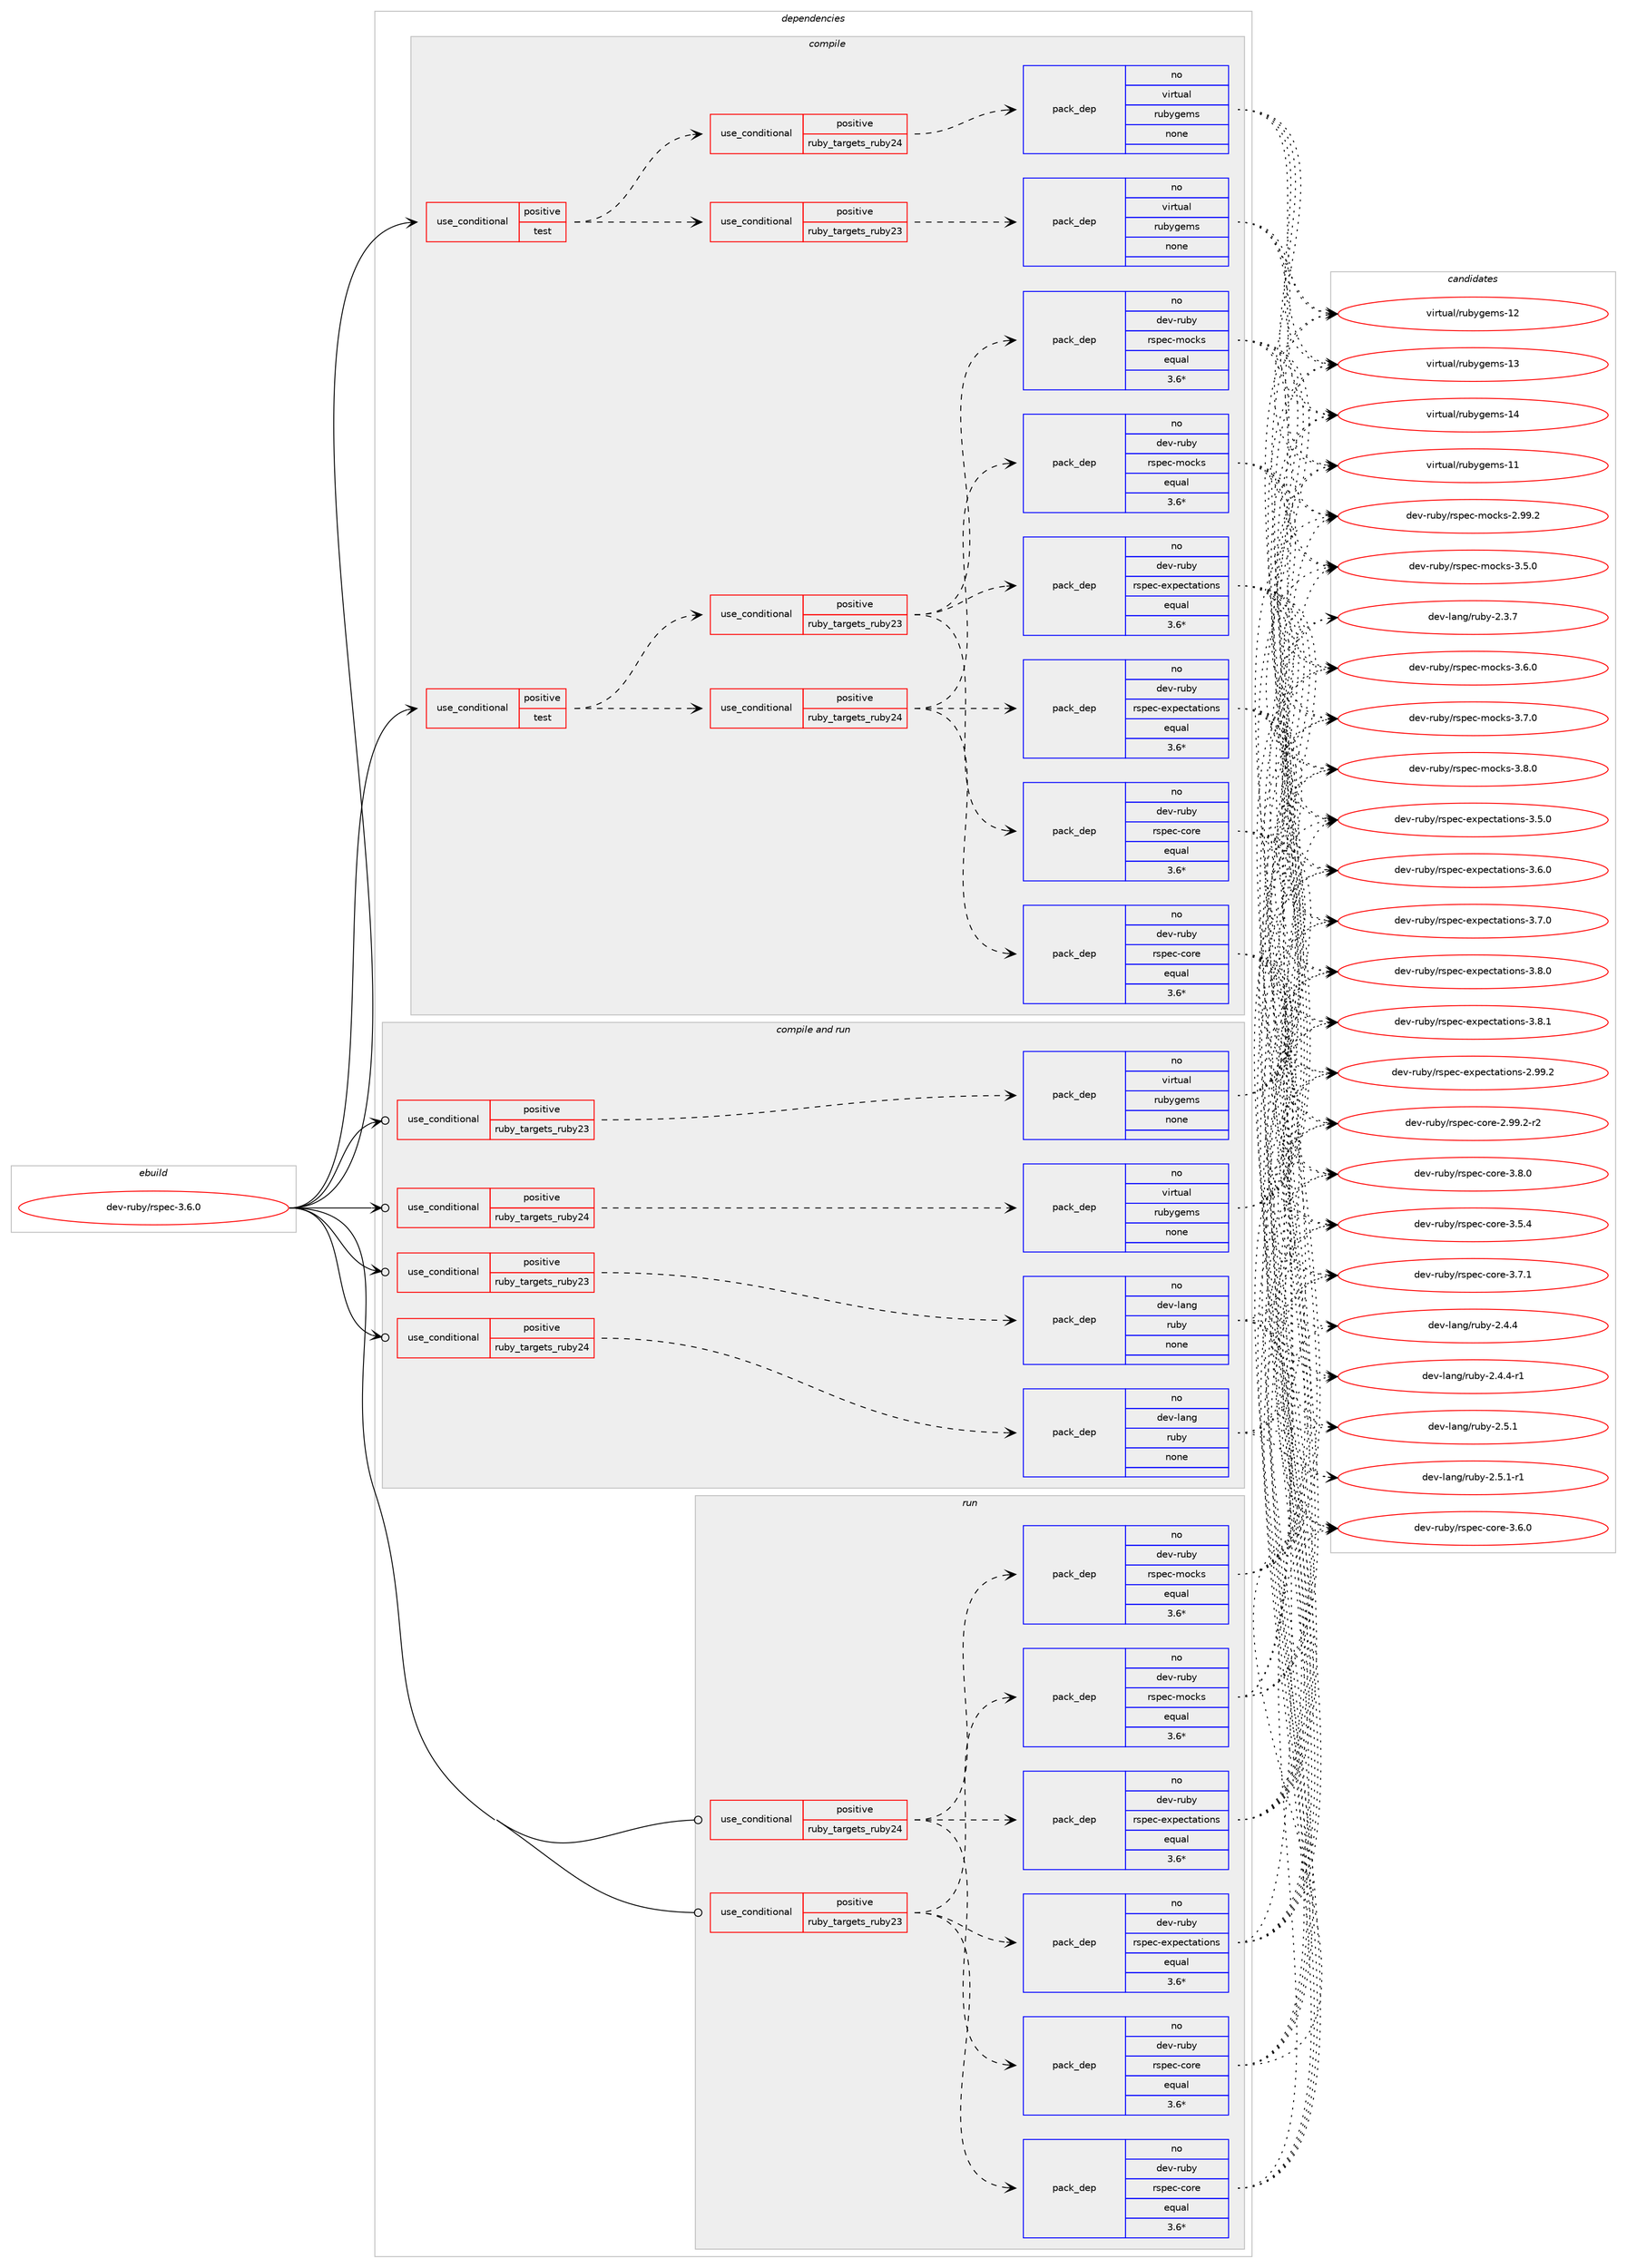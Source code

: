 digraph prolog {

# *************
# Graph options
# *************

newrank=true;
concentrate=true;
compound=true;
graph [rankdir=LR,fontname=Helvetica,fontsize=10,ranksep=1.5];#, ranksep=2.5, nodesep=0.2];
edge  [arrowhead=vee];
node  [fontname=Helvetica,fontsize=10];

# **********
# The ebuild
# **********

subgraph cluster_leftcol {
color=gray;
rank=same;
label=<<i>ebuild</i>>;
id [label="dev-ruby/rspec-3.6.0", color=red, width=4, href="../dev-ruby/rspec-3.6.0.svg"];
}

# ****************
# The dependencies
# ****************

subgraph cluster_midcol {
color=gray;
label=<<i>dependencies</i>>;
subgraph cluster_compile {
fillcolor="#eeeeee";
style=filled;
label=<<i>compile</i>>;
subgraph cond1719 {
dependency5247 [label=<<TABLE BORDER="0" CELLBORDER="1" CELLSPACING="0" CELLPADDING="4"><TR><TD ROWSPAN="3" CELLPADDING="10">use_conditional</TD></TR><TR><TD>positive</TD></TR><TR><TD>test</TD></TR></TABLE>>, shape=none, color=red];
subgraph cond1720 {
dependency5248 [label=<<TABLE BORDER="0" CELLBORDER="1" CELLSPACING="0" CELLPADDING="4"><TR><TD ROWSPAN="3" CELLPADDING="10">use_conditional</TD></TR><TR><TD>positive</TD></TR><TR><TD>ruby_targets_ruby23</TD></TR></TABLE>>, shape=none, color=red];
subgraph pack3427 {
dependency5249 [label=<<TABLE BORDER="0" CELLBORDER="1" CELLSPACING="0" CELLPADDING="4" WIDTH="220"><TR><TD ROWSPAN="6" CELLPADDING="30">pack_dep</TD></TR><TR><TD WIDTH="110">no</TD></TR><TR><TD>dev-ruby</TD></TR><TR><TD>rspec-core</TD></TR><TR><TD>equal</TD></TR><TR><TD>3.6*</TD></TR></TABLE>>, shape=none, color=blue];
}
dependency5248:e -> dependency5249:w [weight=20,style="dashed",arrowhead="vee"];
subgraph pack3428 {
dependency5250 [label=<<TABLE BORDER="0" CELLBORDER="1" CELLSPACING="0" CELLPADDING="4" WIDTH="220"><TR><TD ROWSPAN="6" CELLPADDING="30">pack_dep</TD></TR><TR><TD WIDTH="110">no</TD></TR><TR><TD>dev-ruby</TD></TR><TR><TD>rspec-expectations</TD></TR><TR><TD>equal</TD></TR><TR><TD>3.6*</TD></TR></TABLE>>, shape=none, color=blue];
}
dependency5248:e -> dependency5250:w [weight=20,style="dashed",arrowhead="vee"];
subgraph pack3429 {
dependency5251 [label=<<TABLE BORDER="0" CELLBORDER="1" CELLSPACING="0" CELLPADDING="4" WIDTH="220"><TR><TD ROWSPAN="6" CELLPADDING="30">pack_dep</TD></TR><TR><TD WIDTH="110">no</TD></TR><TR><TD>dev-ruby</TD></TR><TR><TD>rspec-mocks</TD></TR><TR><TD>equal</TD></TR><TR><TD>3.6*</TD></TR></TABLE>>, shape=none, color=blue];
}
dependency5248:e -> dependency5251:w [weight=20,style="dashed",arrowhead="vee"];
}
dependency5247:e -> dependency5248:w [weight=20,style="dashed",arrowhead="vee"];
subgraph cond1721 {
dependency5252 [label=<<TABLE BORDER="0" CELLBORDER="1" CELLSPACING="0" CELLPADDING="4"><TR><TD ROWSPAN="3" CELLPADDING="10">use_conditional</TD></TR><TR><TD>positive</TD></TR><TR><TD>ruby_targets_ruby24</TD></TR></TABLE>>, shape=none, color=red];
subgraph pack3430 {
dependency5253 [label=<<TABLE BORDER="0" CELLBORDER="1" CELLSPACING="0" CELLPADDING="4" WIDTH="220"><TR><TD ROWSPAN="6" CELLPADDING="30">pack_dep</TD></TR><TR><TD WIDTH="110">no</TD></TR><TR><TD>dev-ruby</TD></TR><TR><TD>rspec-core</TD></TR><TR><TD>equal</TD></TR><TR><TD>3.6*</TD></TR></TABLE>>, shape=none, color=blue];
}
dependency5252:e -> dependency5253:w [weight=20,style="dashed",arrowhead="vee"];
subgraph pack3431 {
dependency5254 [label=<<TABLE BORDER="0" CELLBORDER="1" CELLSPACING="0" CELLPADDING="4" WIDTH="220"><TR><TD ROWSPAN="6" CELLPADDING="30">pack_dep</TD></TR><TR><TD WIDTH="110">no</TD></TR><TR><TD>dev-ruby</TD></TR><TR><TD>rspec-expectations</TD></TR><TR><TD>equal</TD></TR><TR><TD>3.6*</TD></TR></TABLE>>, shape=none, color=blue];
}
dependency5252:e -> dependency5254:w [weight=20,style="dashed",arrowhead="vee"];
subgraph pack3432 {
dependency5255 [label=<<TABLE BORDER="0" CELLBORDER="1" CELLSPACING="0" CELLPADDING="4" WIDTH="220"><TR><TD ROWSPAN="6" CELLPADDING="30">pack_dep</TD></TR><TR><TD WIDTH="110">no</TD></TR><TR><TD>dev-ruby</TD></TR><TR><TD>rspec-mocks</TD></TR><TR><TD>equal</TD></TR><TR><TD>3.6*</TD></TR></TABLE>>, shape=none, color=blue];
}
dependency5252:e -> dependency5255:w [weight=20,style="dashed",arrowhead="vee"];
}
dependency5247:e -> dependency5252:w [weight=20,style="dashed",arrowhead="vee"];
}
id:e -> dependency5247:w [weight=20,style="solid",arrowhead="vee"];
subgraph cond1722 {
dependency5256 [label=<<TABLE BORDER="0" CELLBORDER="1" CELLSPACING="0" CELLPADDING="4"><TR><TD ROWSPAN="3" CELLPADDING="10">use_conditional</TD></TR><TR><TD>positive</TD></TR><TR><TD>test</TD></TR></TABLE>>, shape=none, color=red];
subgraph cond1723 {
dependency5257 [label=<<TABLE BORDER="0" CELLBORDER="1" CELLSPACING="0" CELLPADDING="4"><TR><TD ROWSPAN="3" CELLPADDING="10">use_conditional</TD></TR><TR><TD>positive</TD></TR><TR><TD>ruby_targets_ruby23</TD></TR></TABLE>>, shape=none, color=red];
subgraph pack3433 {
dependency5258 [label=<<TABLE BORDER="0" CELLBORDER="1" CELLSPACING="0" CELLPADDING="4" WIDTH="220"><TR><TD ROWSPAN="6" CELLPADDING="30">pack_dep</TD></TR><TR><TD WIDTH="110">no</TD></TR><TR><TD>virtual</TD></TR><TR><TD>rubygems</TD></TR><TR><TD>none</TD></TR><TR><TD></TD></TR></TABLE>>, shape=none, color=blue];
}
dependency5257:e -> dependency5258:w [weight=20,style="dashed",arrowhead="vee"];
}
dependency5256:e -> dependency5257:w [weight=20,style="dashed",arrowhead="vee"];
subgraph cond1724 {
dependency5259 [label=<<TABLE BORDER="0" CELLBORDER="1" CELLSPACING="0" CELLPADDING="4"><TR><TD ROWSPAN="3" CELLPADDING="10">use_conditional</TD></TR><TR><TD>positive</TD></TR><TR><TD>ruby_targets_ruby24</TD></TR></TABLE>>, shape=none, color=red];
subgraph pack3434 {
dependency5260 [label=<<TABLE BORDER="0" CELLBORDER="1" CELLSPACING="0" CELLPADDING="4" WIDTH="220"><TR><TD ROWSPAN="6" CELLPADDING="30">pack_dep</TD></TR><TR><TD WIDTH="110">no</TD></TR><TR><TD>virtual</TD></TR><TR><TD>rubygems</TD></TR><TR><TD>none</TD></TR><TR><TD></TD></TR></TABLE>>, shape=none, color=blue];
}
dependency5259:e -> dependency5260:w [weight=20,style="dashed",arrowhead="vee"];
}
dependency5256:e -> dependency5259:w [weight=20,style="dashed",arrowhead="vee"];
}
id:e -> dependency5256:w [weight=20,style="solid",arrowhead="vee"];
}
subgraph cluster_compileandrun {
fillcolor="#eeeeee";
style=filled;
label=<<i>compile and run</i>>;
subgraph cond1725 {
dependency5261 [label=<<TABLE BORDER="0" CELLBORDER="1" CELLSPACING="0" CELLPADDING="4"><TR><TD ROWSPAN="3" CELLPADDING="10">use_conditional</TD></TR><TR><TD>positive</TD></TR><TR><TD>ruby_targets_ruby23</TD></TR></TABLE>>, shape=none, color=red];
subgraph pack3435 {
dependency5262 [label=<<TABLE BORDER="0" CELLBORDER="1" CELLSPACING="0" CELLPADDING="4" WIDTH="220"><TR><TD ROWSPAN="6" CELLPADDING="30">pack_dep</TD></TR><TR><TD WIDTH="110">no</TD></TR><TR><TD>dev-lang</TD></TR><TR><TD>ruby</TD></TR><TR><TD>none</TD></TR><TR><TD></TD></TR></TABLE>>, shape=none, color=blue];
}
dependency5261:e -> dependency5262:w [weight=20,style="dashed",arrowhead="vee"];
}
id:e -> dependency5261:w [weight=20,style="solid",arrowhead="odotvee"];
subgraph cond1726 {
dependency5263 [label=<<TABLE BORDER="0" CELLBORDER="1" CELLSPACING="0" CELLPADDING="4"><TR><TD ROWSPAN="3" CELLPADDING="10">use_conditional</TD></TR><TR><TD>positive</TD></TR><TR><TD>ruby_targets_ruby23</TD></TR></TABLE>>, shape=none, color=red];
subgraph pack3436 {
dependency5264 [label=<<TABLE BORDER="0" CELLBORDER="1" CELLSPACING="0" CELLPADDING="4" WIDTH="220"><TR><TD ROWSPAN="6" CELLPADDING="30">pack_dep</TD></TR><TR><TD WIDTH="110">no</TD></TR><TR><TD>virtual</TD></TR><TR><TD>rubygems</TD></TR><TR><TD>none</TD></TR><TR><TD></TD></TR></TABLE>>, shape=none, color=blue];
}
dependency5263:e -> dependency5264:w [weight=20,style="dashed",arrowhead="vee"];
}
id:e -> dependency5263:w [weight=20,style="solid",arrowhead="odotvee"];
subgraph cond1727 {
dependency5265 [label=<<TABLE BORDER="0" CELLBORDER="1" CELLSPACING="0" CELLPADDING="4"><TR><TD ROWSPAN="3" CELLPADDING="10">use_conditional</TD></TR><TR><TD>positive</TD></TR><TR><TD>ruby_targets_ruby24</TD></TR></TABLE>>, shape=none, color=red];
subgraph pack3437 {
dependency5266 [label=<<TABLE BORDER="0" CELLBORDER="1" CELLSPACING="0" CELLPADDING="4" WIDTH="220"><TR><TD ROWSPAN="6" CELLPADDING="30">pack_dep</TD></TR><TR><TD WIDTH="110">no</TD></TR><TR><TD>dev-lang</TD></TR><TR><TD>ruby</TD></TR><TR><TD>none</TD></TR><TR><TD></TD></TR></TABLE>>, shape=none, color=blue];
}
dependency5265:e -> dependency5266:w [weight=20,style="dashed",arrowhead="vee"];
}
id:e -> dependency5265:w [weight=20,style="solid",arrowhead="odotvee"];
subgraph cond1728 {
dependency5267 [label=<<TABLE BORDER="0" CELLBORDER="1" CELLSPACING="0" CELLPADDING="4"><TR><TD ROWSPAN="3" CELLPADDING="10">use_conditional</TD></TR><TR><TD>positive</TD></TR><TR><TD>ruby_targets_ruby24</TD></TR></TABLE>>, shape=none, color=red];
subgraph pack3438 {
dependency5268 [label=<<TABLE BORDER="0" CELLBORDER="1" CELLSPACING="0" CELLPADDING="4" WIDTH="220"><TR><TD ROWSPAN="6" CELLPADDING="30">pack_dep</TD></TR><TR><TD WIDTH="110">no</TD></TR><TR><TD>virtual</TD></TR><TR><TD>rubygems</TD></TR><TR><TD>none</TD></TR><TR><TD></TD></TR></TABLE>>, shape=none, color=blue];
}
dependency5267:e -> dependency5268:w [weight=20,style="dashed",arrowhead="vee"];
}
id:e -> dependency5267:w [weight=20,style="solid",arrowhead="odotvee"];
}
subgraph cluster_run {
fillcolor="#eeeeee";
style=filled;
label=<<i>run</i>>;
subgraph cond1729 {
dependency5269 [label=<<TABLE BORDER="0" CELLBORDER="1" CELLSPACING="0" CELLPADDING="4"><TR><TD ROWSPAN="3" CELLPADDING="10">use_conditional</TD></TR><TR><TD>positive</TD></TR><TR><TD>ruby_targets_ruby23</TD></TR></TABLE>>, shape=none, color=red];
subgraph pack3439 {
dependency5270 [label=<<TABLE BORDER="0" CELLBORDER="1" CELLSPACING="0" CELLPADDING="4" WIDTH="220"><TR><TD ROWSPAN="6" CELLPADDING="30">pack_dep</TD></TR><TR><TD WIDTH="110">no</TD></TR><TR><TD>dev-ruby</TD></TR><TR><TD>rspec-core</TD></TR><TR><TD>equal</TD></TR><TR><TD>3.6*</TD></TR></TABLE>>, shape=none, color=blue];
}
dependency5269:e -> dependency5270:w [weight=20,style="dashed",arrowhead="vee"];
subgraph pack3440 {
dependency5271 [label=<<TABLE BORDER="0" CELLBORDER="1" CELLSPACING="0" CELLPADDING="4" WIDTH="220"><TR><TD ROWSPAN="6" CELLPADDING="30">pack_dep</TD></TR><TR><TD WIDTH="110">no</TD></TR><TR><TD>dev-ruby</TD></TR><TR><TD>rspec-expectations</TD></TR><TR><TD>equal</TD></TR><TR><TD>3.6*</TD></TR></TABLE>>, shape=none, color=blue];
}
dependency5269:e -> dependency5271:w [weight=20,style="dashed",arrowhead="vee"];
subgraph pack3441 {
dependency5272 [label=<<TABLE BORDER="0" CELLBORDER="1" CELLSPACING="0" CELLPADDING="4" WIDTH="220"><TR><TD ROWSPAN="6" CELLPADDING="30">pack_dep</TD></TR><TR><TD WIDTH="110">no</TD></TR><TR><TD>dev-ruby</TD></TR><TR><TD>rspec-mocks</TD></TR><TR><TD>equal</TD></TR><TR><TD>3.6*</TD></TR></TABLE>>, shape=none, color=blue];
}
dependency5269:e -> dependency5272:w [weight=20,style="dashed",arrowhead="vee"];
}
id:e -> dependency5269:w [weight=20,style="solid",arrowhead="odot"];
subgraph cond1730 {
dependency5273 [label=<<TABLE BORDER="0" CELLBORDER="1" CELLSPACING="0" CELLPADDING="4"><TR><TD ROWSPAN="3" CELLPADDING="10">use_conditional</TD></TR><TR><TD>positive</TD></TR><TR><TD>ruby_targets_ruby24</TD></TR></TABLE>>, shape=none, color=red];
subgraph pack3442 {
dependency5274 [label=<<TABLE BORDER="0" CELLBORDER="1" CELLSPACING="0" CELLPADDING="4" WIDTH="220"><TR><TD ROWSPAN="6" CELLPADDING="30">pack_dep</TD></TR><TR><TD WIDTH="110">no</TD></TR><TR><TD>dev-ruby</TD></TR><TR><TD>rspec-core</TD></TR><TR><TD>equal</TD></TR><TR><TD>3.6*</TD></TR></TABLE>>, shape=none, color=blue];
}
dependency5273:e -> dependency5274:w [weight=20,style="dashed",arrowhead="vee"];
subgraph pack3443 {
dependency5275 [label=<<TABLE BORDER="0" CELLBORDER="1" CELLSPACING="0" CELLPADDING="4" WIDTH="220"><TR><TD ROWSPAN="6" CELLPADDING="30">pack_dep</TD></TR><TR><TD WIDTH="110">no</TD></TR><TR><TD>dev-ruby</TD></TR><TR><TD>rspec-expectations</TD></TR><TR><TD>equal</TD></TR><TR><TD>3.6*</TD></TR></TABLE>>, shape=none, color=blue];
}
dependency5273:e -> dependency5275:w [weight=20,style="dashed",arrowhead="vee"];
subgraph pack3444 {
dependency5276 [label=<<TABLE BORDER="0" CELLBORDER="1" CELLSPACING="0" CELLPADDING="4" WIDTH="220"><TR><TD ROWSPAN="6" CELLPADDING="30">pack_dep</TD></TR><TR><TD WIDTH="110">no</TD></TR><TR><TD>dev-ruby</TD></TR><TR><TD>rspec-mocks</TD></TR><TR><TD>equal</TD></TR><TR><TD>3.6*</TD></TR></TABLE>>, shape=none, color=blue];
}
dependency5273:e -> dependency5276:w [weight=20,style="dashed",arrowhead="vee"];
}
id:e -> dependency5273:w [weight=20,style="solid",arrowhead="odot"];
}
}

# **************
# The candidates
# **************

subgraph cluster_choices {
rank=same;
color=gray;
label=<<i>candidates</i>>;

subgraph choice3427 {
color=black;
nodesep=1;
choice100101118451141179812147114115112101994599111114101455046575746504511450 [label="dev-ruby/rspec-core-2.99.2-r2", color=red, width=4,href="../dev-ruby/rspec-core-2.99.2-r2.svg"];
choice100101118451141179812147114115112101994599111114101455146534652 [label="dev-ruby/rspec-core-3.5.4", color=red, width=4,href="../dev-ruby/rspec-core-3.5.4.svg"];
choice100101118451141179812147114115112101994599111114101455146544648 [label="dev-ruby/rspec-core-3.6.0", color=red, width=4,href="../dev-ruby/rspec-core-3.6.0.svg"];
choice100101118451141179812147114115112101994599111114101455146554649 [label="dev-ruby/rspec-core-3.7.1", color=red, width=4,href="../dev-ruby/rspec-core-3.7.1.svg"];
choice100101118451141179812147114115112101994599111114101455146564648 [label="dev-ruby/rspec-core-3.8.0", color=red, width=4,href="../dev-ruby/rspec-core-3.8.0.svg"];
dependency5249:e -> choice100101118451141179812147114115112101994599111114101455046575746504511450:w [style=dotted,weight="100"];
dependency5249:e -> choice100101118451141179812147114115112101994599111114101455146534652:w [style=dotted,weight="100"];
dependency5249:e -> choice100101118451141179812147114115112101994599111114101455146544648:w [style=dotted,weight="100"];
dependency5249:e -> choice100101118451141179812147114115112101994599111114101455146554649:w [style=dotted,weight="100"];
dependency5249:e -> choice100101118451141179812147114115112101994599111114101455146564648:w [style=dotted,weight="100"];
}
subgraph choice3428 {
color=black;
nodesep=1;
choice1001011184511411798121471141151121019945101120112101991169711610511111011545504657574650 [label="dev-ruby/rspec-expectations-2.99.2", color=red, width=4,href="../dev-ruby/rspec-expectations-2.99.2.svg"];
choice10010111845114117981214711411511210199451011201121019911697116105111110115455146534648 [label="dev-ruby/rspec-expectations-3.5.0", color=red, width=4,href="../dev-ruby/rspec-expectations-3.5.0.svg"];
choice10010111845114117981214711411511210199451011201121019911697116105111110115455146544648 [label="dev-ruby/rspec-expectations-3.6.0", color=red, width=4,href="../dev-ruby/rspec-expectations-3.6.0.svg"];
choice10010111845114117981214711411511210199451011201121019911697116105111110115455146554648 [label="dev-ruby/rspec-expectations-3.7.0", color=red, width=4,href="../dev-ruby/rspec-expectations-3.7.0.svg"];
choice10010111845114117981214711411511210199451011201121019911697116105111110115455146564648 [label="dev-ruby/rspec-expectations-3.8.0", color=red, width=4,href="../dev-ruby/rspec-expectations-3.8.0.svg"];
choice10010111845114117981214711411511210199451011201121019911697116105111110115455146564649 [label="dev-ruby/rspec-expectations-3.8.1", color=red, width=4,href="../dev-ruby/rspec-expectations-3.8.1.svg"];
dependency5250:e -> choice1001011184511411798121471141151121019945101120112101991169711610511111011545504657574650:w [style=dotted,weight="100"];
dependency5250:e -> choice10010111845114117981214711411511210199451011201121019911697116105111110115455146534648:w [style=dotted,weight="100"];
dependency5250:e -> choice10010111845114117981214711411511210199451011201121019911697116105111110115455146544648:w [style=dotted,weight="100"];
dependency5250:e -> choice10010111845114117981214711411511210199451011201121019911697116105111110115455146554648:w [style=dotted,weight="100"];
dependency5250:e -> choice10010111845114117981214711411511210199451011201121019911697116105111110115455146564648:w [style=dotted,weight="100"];
dependency5250:e -> choice10010111845114117981214711411511210199451011201121019911697116105111110115455146564649:w [style=dotted,weight="100"];
}
subgraph choice3429 {
color=black;
nodesep=1;
choice10010111845114117981214711411511210199451091119910711545504657574650 [label="dev-ruby/rspec-mocks-2.99.2", color=red, width=4,href="../dev-ruby/rspec-mocks-2.99.2.svg"];
choice100101118451141179812147114115112101994510911199107115455146534648 [label="dev-ruby/rspec-mocks-3.5.0", color=red, width=4,href="../dev-ruby/rspec-mocks-3.5.0.svg"];
choice100101118451141179812147114115112101994510911199107115455146544648 [label="dev-ruby/rspec-mocks-3.6.0", color=red, width=4,href="../dev-ruby/rspec-mocks-3.6.0.svg"];
choice100101118451141179812147114115112101994510911199107115455146554648 [label="dev-ruby/rspec-mocks-3.7.0", color=red, width=4,href="../dev-ruby/rspec-mocks-3.7.0.svg"];
choice100101118451141179812147114115112101994510911199107115455146564648 [label="dev-ruby/rspec-mocks-3.8.0", color=red, width=4,href="../dev-ruby/rspec-mocks-3.8.0.svg"];
dependency5251:e -> choice10010111845114117981214711411511210199451091119910711545504657574650:w [style=dotted,weight="100"];
dependency5251:e -> choice100101118451141179812147114115112101994510911199107115455146534648:w [style=dotted,weight="100"];
dependency5251:e -> choice100101118451141179812147114115112101994510911199107115455146544648:w [style=dotted,weight="100"];
dependency5251:e -> choice100101118451141179812147114115112101994510911199107115455146554648:w [style=dotted,weight="100"];
dependency5251:e -> choice100101118451141179812147114115112101994510911199107115455146564648:w [style=dotted,weight="100"];
}
subgraph choice3430 {
color=black;
nodesep=1;
choice100101118451141179812147114115112101994599111114101455046575746504511450 [label="dev-ruby/rspec-core-2.99.2-r2", color=red, width=4,href="../dev-ruby/rspec-core-2.99.2-r2.svg"];
choice100101118451141179812147114115112101994599111114101455146534652 [label="dev-ruby/rspec-core-3.5.4", color=red, width=4,href="../dev-ruby/rspec-core-3.5.4.svg"];
choice100101118451141179812147114115112101994599111114101455146544648 [label="dev-ruby/rspec-core-3.6.0", color=red, width=4,href="../dev-ruby/rspec-core-3.6.0.svg"];
choice100101118451141179812147114115112101994599111114101455146554649 [label="dev-ruby/rspec-core-3.7.1", color=red, width=4,href="../dev-ruby/rspec-core-3.7.1.svg"];
choice100101118451141179812147114115112101994599111114101455146564648 [label="dev-ruby/rspec-core-3.8.0", color=red, width=4,href="../dev-ruby/rspec-core-3.8.0.svg"];
dependency5253:e -> choice100101118451141179812147114115112101994599111114101455046575746504511450:w [style=dotted,weight="100"];
dependency5253:e -> choice100101118451141179812147114115112101994599111114101455146534652:w [style=dotted,weight="100"];
dependency5253:e -> choice100101118451141179812147114115112101994599111114101455146544648:w [style=dotted,weight="100"];
dependency5253:e -> choice100101118451141179812147114115112101994599111114101455146554649:w [style=dotted,weight="100"];
dependency5253:e -> choice100101118451141179812147114115112101994599111114101455146564648:w [style=dotted,weight="100"];
}
subgraph choice3431 {
color=black;
nodesep=1;
choice1001011184511411798121471141151121019945101120112101991169711610511111011545504657574650 [label="dev-ruby/rspec-expectations-2.99.2", color=red, width=4,href="../dev-ruby/rspec-expectations-2.99.2.svg"];
choice10010111845114117981214711411511210199451011201121019911697116105111110115455146534648 [label="dev-ruby/rspec-expectations-3.5.0", color=red, width=4,href="../dev-ruby/rspec-expectations-3.5.0.svg"];
choice10010111845114117981214711411511210199451011201121019911697116105111110115455146544648 [label="dev-ruby/rspec-expectations-3.6.0", color=red, width=4,href="../dev-ruby/rspec-expectations-3.6.0.svg"];
choice10010111845114117981214711411511210199451011201121019911697116105111110115455146554648 [label="dev-ruby/rspec-expectations-3.7.0", color=red, width=4,href="../dev-ruby/rspec-expectations-3.7.0.svg"];
choice10010111845114117981214711411511210199451011201121019911697116105111110115455146564648 [label="dev-ruby/rspec-expectations-3.8.0", color=red, width=4,href="../dev-ruby/rspec-expectations-3.8.0.svg"];
choice10010111845114117981214711411511210199451011201121019911697116105111110115455146564649 [label="dev-ruby/rspec-expectations-3.8.1", color=red, width=4,href="../dev-ruby/rspec-expectations-3.8.1.svg"];
dependency5254:e -> choice1001011184511411798121471141151121019945101120112101991169711610511111011545504657574650:w [style=dotted,weight="100"];
dependency5254:e -> choice10010111845114117981214711411511210199451011201121019911697116105111110115455146534648:w [style=dotted,weight="100"];
dependency5254:e -> choice10010111845114117981214711411511210199451011201121019911697116105111110115455146544648:w [style=dotted,weight="100"];
dependency5254:e -> choice10010111845114117981214711411511210199451011201121019911697116105111110115455146554648:w [style=dotted,weight="100"];
dependency5254:e -> choice10010111845114117981214711411511210199451011201121019911697116105111110115455146564648:w [style=dotted,weight="100"];
dependency5254:e -> choice10010111845114117981214711411511210199451011201121019911697116105111110115455146564649:w [style=dotted,weight="100"];
}
subgraph choice3432 {
color=black;
nodesep=1;
choice10010111845114117981214711411511210199451091119910711545504657574650 [label="dev-ruby/rspec-mocks-2.99.2", color=red, width=4,href="../dev-ruby/rspec-mocks-2.99.2.svg"];
choice100101118451141179812147114115112101994510911199107115455146534648 [label="dev-ruby/rspec-mocks-3.5.0", color=red, width=4,href="../dev-ruby/rspec-mocks-3.5.0.svg"];
choice100101118451141179812147114115112101994510911199107115455146544648 [label="dev-ruby/rspec-mocks-3.6.0", color=red, width=4,href="../dev-ruby/rspec-mocks-3.6.0.svg"];
choice100101118451141179812147114115112101994510911199107115455146554648 [label="dev-ruby/rspec-mocks-3.7.0", color=red, width=4,href="../dev-ruby/rspec-mocks-3.7.0.svg"];
choice100101118451141179812147114115112101994510911199107115455146564648 [label="dev-ruby/rspec-mocks-3.8.0", color=red, width=4,href="../dev-ruby/rspec-mocks-3.8.0.svg"];
dependency5255:e -> choice10010111845114117981214711411511210199451091119910711545504657574650:w [style=dotted,weight="100"];
dependency5255:e -> choice100101118451141179812147114115112101994510911199107115455146534648:w [style=dotted,weight="100"];
dependency5255:e -> choice100101118451141179812147114115112101994510911199107115455146544648:w [style=dotted,weight="100"];
dependency5255:e -> choice100101118451141179812147114115112101994510911199107115455146554648:w [style=dotted,weight="100"];
dependency5255:e -> choice100101118451141179812147114115112101994510911199107115455146564648:w [style=dotted,weight="100"];
}
subgraph choice3433 {
color=black;
nodesep=1;
choice118105114116117971084711411798121103101109115454949 [label="virtual/rubygems-11", color=red, width=4,href="../virtual/rubygems-11.svg"];
choice118105114116117971084711411798121103101109115454950 [label="virtual/rubygems-12", color=red, width=4,href="../virtual/rubygems-12.svg"];
choice118105114116117971084711411798121103101109115454951 [label="virtual/rubygems-13", color=red, width=4,href="../virtual/rubygems-13.svg"];
choice118105114116117971084711411798121103101109115454952 [label="virtual/rubygems-14", color=red, width=4,href="../virtual/rubygems-14.svg"];
dependency5258:e -> choice118105114116117971084711411798121103101109115454949:w [style=dotted,weight="100"];
dependency5258:e -> choice118105114116117971084711411798121103101109115454950:w [style=dotted,weight="100"];
dependency5258:e -> choice118105114116117971084711411798121103101109115454951:w [style=dotted,weight="100"];
dependency5258:e -> choice118105114116117971084711411798121103101109115454952:w [style=dotted,weight="100"];
}
subgraph choice3434 {
color=black;
nodesep=1;
choice118105114116117971084711411798121103101109115454949 [label="virtual/rubygems-11", color=red, width=4,href="../virtual/rubygems-11.svg"];
choice118105114116117971084711411798121103101109115454950 [label="virtual/rubygems-12", color=red, width=4,href="../virtual/rubygems-12.svg"];
choice118105114116117971084711411798121103101109115454951 [label="virtual/rubygems-13", color=red, width=4,href="../virtual/rubygems-13.svg"];
choice118105114116117971084711411798121103101109115454952 [label="virtual/rubygems-14", color=red, width=4,href="../virtual/rubygems-14.svg"];
dependency5260:e -> choice118105114116117971084711411798121103101109115454949:w [style=dotted,weight="100"];
dependency5260:e -> choice118105114116117971084711411798121103101109115454950:w [style=dotted,weight="100"];
dependency5260:e -> choice118105114116117971084711411798121103101109115454951:w [style=dotted,weight="100"];
dependency5260:e -> choice118105114116117971084711411798121103101109115454952:w [style=dotted,weight="100"];
}
subgraph choice3435 {
color=black;
nodesep=1;
choice10010111845108971101034711411798121455046514655 [label="dev-lang/ruby-2.3.7", color=red, width=4,href="../dev-lang/ruby-2.3.7.svg"];
choice10010111845108971101034711411798121455046524652 [label="dev-lang/ruby-2.4.4", color=red, width=4,href="../dev-lang/ruby-2.4.4.svg"];
choice100101118451089711010347114117981214550465246524511449 [label="dev-lang/ruby-2.4.4-r1", color=red, width=4,href="../dev-lang/ruby-2.4.4-r1.svg"];
choice10010111845108971101034711411798121455046534649 [label="dev-lang/ruby-2.5.1", color=red, width=4,href="../dev-lang/ruby-2.5.1.svg"];
choice100101118451089711010347114117981214550465346494511449 [label="dev-lang/ruby-2.5.1-r1", color=red, width=4,href="../dev-lang/ruby-2.5.1-r1.svg"];
dependency5262:e -> choice10010111845108971101034711411798121455046514655:w [style=dotted,weight="100"];
dependency5262:e -> choice10010111845108971101034711411798121455046524652:w [style=dotted,weight="100"];
dependency5262:e -> choice100101118451089711010347114117981214550465246524511449:w [style=dotted,weight="100"];
dependency5262:e -> choice10010111845108971101034711411798121455046534649:w [style=dotted,weight="100"];
dependency5262:e -> choice100101118451089711010347114117981214550465346494511449:w [style=dotted,weight="100"];
}
subgraph choice3436 {
color=black;
nodesep=1;
choice118105114116117971084711411798121103101109115454949 [label="virtual/rubygems-11", color=red, width=4,href="../virtual/rubygems-11.svg"];
choice118105114116117971084711411798121103101109115454950 [label="virtual/rubygems-12", color=red, width=4,href="../virtual/rubygems-12.svg"];
choice118105114116117971084711411798121103101109115454951 [label="virtual/rubygems-13", color=red, width=4,href="../virtual/rubygems-13.svg"];
choice118105114116117971084711411798121103101109115454952 [label="virtual/rubygems-14", color=red, width=4,href="../virtual/rubygems-14.svg"];
dependency5264:e -> choice118105114116117971084711411798121103101109115454949:w [style=dotted,weight="100"];
dependency5264:e -> choice118105114116117971084711411798121103101109115454950:w [style=dotted,weight="100"];
dependency5264:e -> choice118105114116117971084711411798121103101109115454951:w [style=dotted,weight="100"];
dependency5264:e -> choice118105114116117971084711411798121103101109115454952:w [style=dotted,weight="100"];
}
subgraph choice3437 {
color=black;
nodesep=1;
choice10010111845108971101034711411798121455046514655 [label="dev-lang/ruby-2.3.7", color=red, width=4,href="../dev-lang/ruby-2.3.7.svg"];
choice10010111845108971101034711411798121455046524652 [label="dev-lang/ruby-2.4.4", color=red, width=4,href="../dev-lang/ruby-2.4.4.svg"];
choice100101118451089711010347114117981214550465246524511449 [label="dev-lang/ruby-2.4.4-r1", color=red, width=4,href="../dev-lang/ruby-2.4.4-r1.svg"];
choice10010111845108971101034711411798121455046534649 [label="dev-lang/ruby-2.5.1", color=red, width=4,href="../dev-lang/ruby-2.5.1.svg"];
choice100101118451089711010347114117981214550465346494511449 [label="dev-lang/ruby-2.5.1-r1", color=red, width=4,href="../dev-lang/ruby-2.5.1-r1.svg"];
dependency5266:e -> choice10010111845108971101034711411798121455046514655:w [style=dotted,weight="100"];
dependency5266:e -> choice10010111845108971101034711411798121455046524652:w [style=dotted,weight="100"];
dependency5266:e -> choice100101118451089711010347114117981214550465246524511449:w [style=dotted,weight="100"];
dependency5266:e -> choice10010111845108971101034711411798121455046534649:w [style=dotted,weight="100"];
dependency5266:e -> choice100101118451089711010347114117981214550465346494511449:w [style=dotted,weight="100"];
}
subgraph choice3438 {
color=black;
nodesep=1;
choice118105114116117971084711411798121103101109115454949 [label="virtual/rubygems-11", color=red, width=4,href="../virtual/rubygems-11.svg"];
choice118105114116117971084711411798121103101109115454950 [label="virtual/rubygems-12", color=red, width=4,href="../virtual/rubygems-12.svg"];
choice118105114116117971084711411798121103101109115454951 [label="virtual/rubygems-13", color=red, width=4,href="../virtual/rubygems-13.svg"];
choice118105114116117971084711411798121103101109115454952 [label="virtual/rubygems-14", color=red, width=4,href="../virtual/rubygems-14.svg"];
dependency5268:e -> choice118105114116117971084711411798121103101109115454949:w [style=dotted,weight="100"];
dependency5268:e -> choice118105114116117971084711411798121103101109115454950:w [style=dotted,weight="100"];
dependency5268:e -> choice118105114116117971084711411798121103101109115454951:w [style=dotted,weight="100"];
dependency5268:e -> choice118105114116117971084711411798121103101109115454952:w [style=dotted,weight="100"];
}
subgraph choice3439 {
color=black;
nodesep=1;
choice100101118451141179812147114115112101994599111114101455046575746504511450 [label="dev-ruby/rspec-core-2.99.2-r2", color=red, width=4,href="../dev-ruby/rspec-core-2.99.2-r2.svg"];
choice100101118451141179812147114115112101994599111114101455146534652 [label="dev-ruby/rspec-core-3.5.4", color=red, width=4,href="../dev-ruby/rspec-core-3.5.4.svg"];
choice100101118451141179812147114115112101994599111114101455146544648 [label="dev-ruby/rspec-core-3.6.0", color=red, width=4,href="../dev-ruby/rspec-core-3.6.0.svg"];
choice100101118451141179812147114115112101994599111114101455146554649 [label="dev-ruby/rspec-core-3.7.1", color=red, width=4,href="../dev-ruby/rspec-core-3.7.1.svg"];
choice100101118451141179812147114115112101994599111114101455146564648 [label="dev-ruby/rspec-core-3.8.0", color=red, width=4,href="../dev-ruby/rspec-core-3.8.0.svg"];
dependency5270:e -> choice100101118451141179812147114115112101994599111114101455046575746504511450:w [style=dotted,weight="100"];
dependency5270:e -> choice100101118451141179812147114115112101994599111114101455146534652:w [style=dotted,weight="100"];
dependency5270:e -> choice100101118451141179812147114115112101994599111114101455146544648:w [style=dotted,weight="100"];
dependency5270:e -> choice100101118451141179812147114115112101994599111114101455146554649:w [style=dotted,weight="100"];
dependency5270:e -> choice100101118451141179812147114115112101994599111114101455146564648:w [style=dotted,weight="100"];
}
subgraph choice3440 {
color=black;
nodesep=1;
choice1001011184511411798121471141151121019945101120112101991169711610511111011545504657574650 [label="dev-ruby/rspec-expectations-2.99.2", color=red, width=4,href="../dev-ruby/rspec-expectations-2.99.2.svg"];
choice10010111845114117981214711411511210199451011201121019911697116105111110115455146534648 [label="dev-ruby/rspec-expectations-3.5.0", color=red, width=4,href="../dev-ruby/rspec-expectations-3.5.0.svg"];
choice10010111845114117981214711411511210199451011201121019911697116105111110115455146544648 [label="dev-ruby/rspec-expectations-3.6.0", color=red, width=4,href="../dev-ruby/rspec-expectations-3.6.0.svg"];
choice10010111845114117981214711411511210199451011201121019911697116105111110115455146554648 [label="dev-ruby/rspec-expectations-3.7.0", color=red, width=4,href="../dev-ruby/rspec-expectations-3.7.0.svg"];
choice10010111845114117981214711411511210199451011201121019911697116105111110115455146564648 [label="dev-ruby/rspec-expectations-3.8.0", color=red, width=4,href="../dev-ruby/rspec-expectations-3.8.0.svg"];
choice10010111845114117981214711411511210199451011201121019911697116105111110115455146564649 [label="dev-ruby/rspec-expectations-3.8.1", color=red, width=4,href="../dev-ruby/rspec-expectations-3.8.1.svg"];
dependency5271:e -> choice1001011184511411798121471141151121019945101120112101991169711610511111011545504657574650:w [style=dotted,weight="100"];
dependency5271:e -> choice10010111845114117981214711411511210199451011201121019911697116105111110115455146534648:w [style=dotted,weight="100"];
dependency5271:e -> choice10010111845114117981214711411511210199451011201121019911697116105111110115455146544648:w [style=dotted,weight="100"];
dependency5271:e -> choice10010111845114117981214711411511210199451011201121019911697116105111110115455146554648:w [style=dotted,weight="100"];
dependency5271:e -> choice10010111845114117981214711411511210199451011201121019911697116105111110115455146564648:w [style=dotted,weight="100"];
dependency5271:e -> choice10010111845114117981214711411511210199451011201121019911697116105111110115455146564649:w [style=dotted,weight="100"];
}
subgraph choice3441 {
color=black;
nodesep=1;
choice10010111845114117981214711411511210199451091119910711545504657574650 [label="dev-ruby/rspec-mocks-2.99.2", color=red, width=4,href="../dev-ruby/rspec-mocks-2.99.2.svg"];
choice100101118451141179812147114115112101994510911199107115455146534648 [label="dev-ruby/rspec-mocks-3.5.0", color=red, width=4,href="../dev-ruby/rspec-mocks-3.5.0.svg"];
choice100101118451141179812147114115112101994510911199107115455146544648 [label="dev-ruby/rspec-mocks-3.6.0", color=red, width=4,href="../dev-ruby/rspec-mocks-3.6.0.svg"];
choice100101118451141179812147114115112101994510911199107115455146554648 [label="dev-ruby/rspec-mocks-3.7.0", color=red, width=4,href="../dev-ruby/rspec-mocks-3.7.0.svg"];
choice100101118451141179812147114115112101994510911199107115455146564648 [label="dev-ruby/rspec-mocks-3.8.0", color=red, width=4,href="../dev-ruby/rspec-mocks-3.8.0.svg"];
dependency5272:e -> choice10010111845114117981214711411511210199451091119910711545504657574650:w [style=dotted,weight="100"];
dependency5272:e -> choice100101118451141179812147114115112101994510911199107115455146534648:w [style=dotted,weight="100"];
dependency5272:e -> choice100101118451141179812147114115112101994510911199107115455146544648:w [style=dotted,weight="100"];
dependency5272:e -> choice100101118451141179812147114115112101994510911199107115455146554648:w [style=dotted,weight="100"];
dependency5272:e -> choice100101118451141179812147114115112101994510911199107115455146564648:w [style=dotted,weight="100"];
}
subgraph choice3442 {
color=black;
nodesep=1;
choice100101118451141179812147114115112101994599111114101455046575746504511450 [label="dev-ruby/rspec-core-2.99.2-r2", color=red, width=4,href="../dev-ruby/rspec-core-2.99.2-r2.svg"];
choice100101118451141179812147114115112101994599111114101455146534652 [label="dev-ruby/rspec-core-3.5.4", color=red, width=4,href="../dev-ruby/rspec-core-3.5.4.svg"];
choice100101118451141179812147114115112101994599111114101455146544648 [label="dev-ruby/rspec-core-3.6.0", color=red, width=4,href="../dev-ruby/rspec-core-3.6.0.svg"];
choice100101118451141179812147114115112101994599111114101455146554649 [label="dev-ruby/rspec-core-3.7.1", color=red, width=4,href="../dev-ruby/rspec-core-3.7.1.svg"];
choice100101118451141179812147114115112101994599111114101455146564648 [label="dev-ruby/rspec-core-3.8.0", color=red, width=4,href="../dev-ruby/rspec-core-3.8.0.svg"];
dependency5274:e -> choice100101118451141179812147114115112101994599111114101455046575746504511450:w [style=dotted,weight="100"];
dependency5274:e -> choice100101118451141179812147114115112101994599111114101455146534652:w [style=dotted,weight="100"];
dependency5274:e -> choice100101118451141179812147114115112101994599111114101455146544648:w [style=dotted,weight="100"];
dependency5274:e -> choice100101118451141179812147114115112101994599111114101455146554649:w [style=dotted,weight="100"];
dependency5274:e -> choice100101118451141179812147114115112101994599111114101455146564648:w [style=dotted,weight="100"];
}
subgraph choice3443 {
color=black;
nodesep=1;
choice1001011184511411798121471141151121019945101120112101991169711610511111011545504657574650 [label="dev-ruby/rspec-expectations-2.99.2", color=red, width=4,href="../dev-ruby/rspec-expectations-2.99.2.svg"];
choice10010111845114117981214711411511210199451011201121019911697116105111110115455146534648 [label="dev-ruby/rspec-expectations-3.5.0", color=red, width=4,href="../dev-ruby/rspec-expectations-3.5.0.svg"];
choice10010111845114117981214711411511210199451011201121019911697116105111110115455146544648 [label="dev-ruby/rspec-expectations-3.6.0", color=red, width=4,href="../dev-ruby/rspec-expectations-3.6.0.svg"];
choice10010111845114117981214711411511210199451011201121019911697116105111110115455146554648 [label="dev-ruby/rspec-expectations-3.7.0", color=red, width=4,href="../dev-ruby/rspec-expectations-3.7.0.svg"];
choice10010111845114117981214711411511210199451011201121019911697116105111110115455146564648 [label="dev-ruby/rspec-expectations-3.8.0", color=red, width=4,href="../dev-ruby/rspec-expectations-3.8.0.svg"];
choice10010111845114117981214711411511210199451011201121019911697116105111110115455146564649 [label="dev-ruby/rspec-expectations-3.8.1", color=red, width=4,href="../dev-ruby/rspec-expectations-3.8.1.svg"];
dependency5275:e -> choice1001011184511411798121471141151121019945101120112101991169711610511111011545504657574650:w [style=dotted,weight="100"];
dependency5275:e -> choice10010111845114117981214711411511210199451011201121019911697116105111110115455146534648:w [style=dotted,weight="100"];
dependency5275:e -> choice10010111845114117981214711411511210199451011201121019911697116105111110115455146544648:w [style=dotted,weight="100"];
dependency5275:e -> choice10010111845114117981214711411511210199451011201121019911697116105111110115455146554648:w [style=dotted,weight="100"];
dependency5275:e -> choice10010111845114117981214711411511210199451011201121019911697116105111110115455146564648:w [style=dotted,weight="100"];
dependency5275:e -> choice10010111845114117981214711411511210199451011201121019911697116105111110115455146564649:w [style=dotted,weight="100"];
}
subgraph choice3444 {
color=black;
nodesep=1;
choice10010111845114117981214711411511210199451091119910711545504657574650 [label="dev-ruby/rspec-mocks-2.99.2", color=red, width=4,href="../dev-ruby/rspec-mocks-2.99.2.svg"];
choice100101118451141179812147114115112101994510911199107115455146534648 [label="dev-ruby/rspec-mocks-3.5.0", color=red, width=4,href="../dev-ruby/rspec-mocks-3.5.0.svg"];
choice100101118451141179812147114115112101994510911199107115455146544648 [label="dev-ruby/rspec-mocks-3.6.0", color=red, width=4,href="../dev-ruby/rspec-mocks-3.6.0.svg"];
choice100101118451141179812147114115112101994510911199107115455146554648 [label="dev-ruby/rspec-mocks-3.7.0", color=red, width=4,href="../dev-ruby/rspec-mocks-3.7.0.svg"];
choice100101118451141179812147114115112101994510911199107115455146564648 [label="dev-ruby/rspec-mocks-3.8.0", color=red, width=4,href="../dev-ruby/rspec-mocks-3.8.0.svg"];
dependency5276:e -> choice10010111845114117981214711411511210199451091119910711545504657574650:w [style=dotted,weight="100"];
dependency5276:e -> choice100101118451141179812147114115112101994510911199107115455146534648:w [style=dotted,weight="100"];
dependency5276:e -> choice100101118451141179812147114115112101994510911199107115455146544648:w [style=dotted,weight="100"];
dependency5276:e -> choice100101118451141179812147114115112101994510911199107115455146554648:w [style=dotted,weight="100"];
dependency5276:e -> choice100101118451141179812147114115112101994510911199107115455146564648:w [style=dotted,weight="100"];
}
}

}
